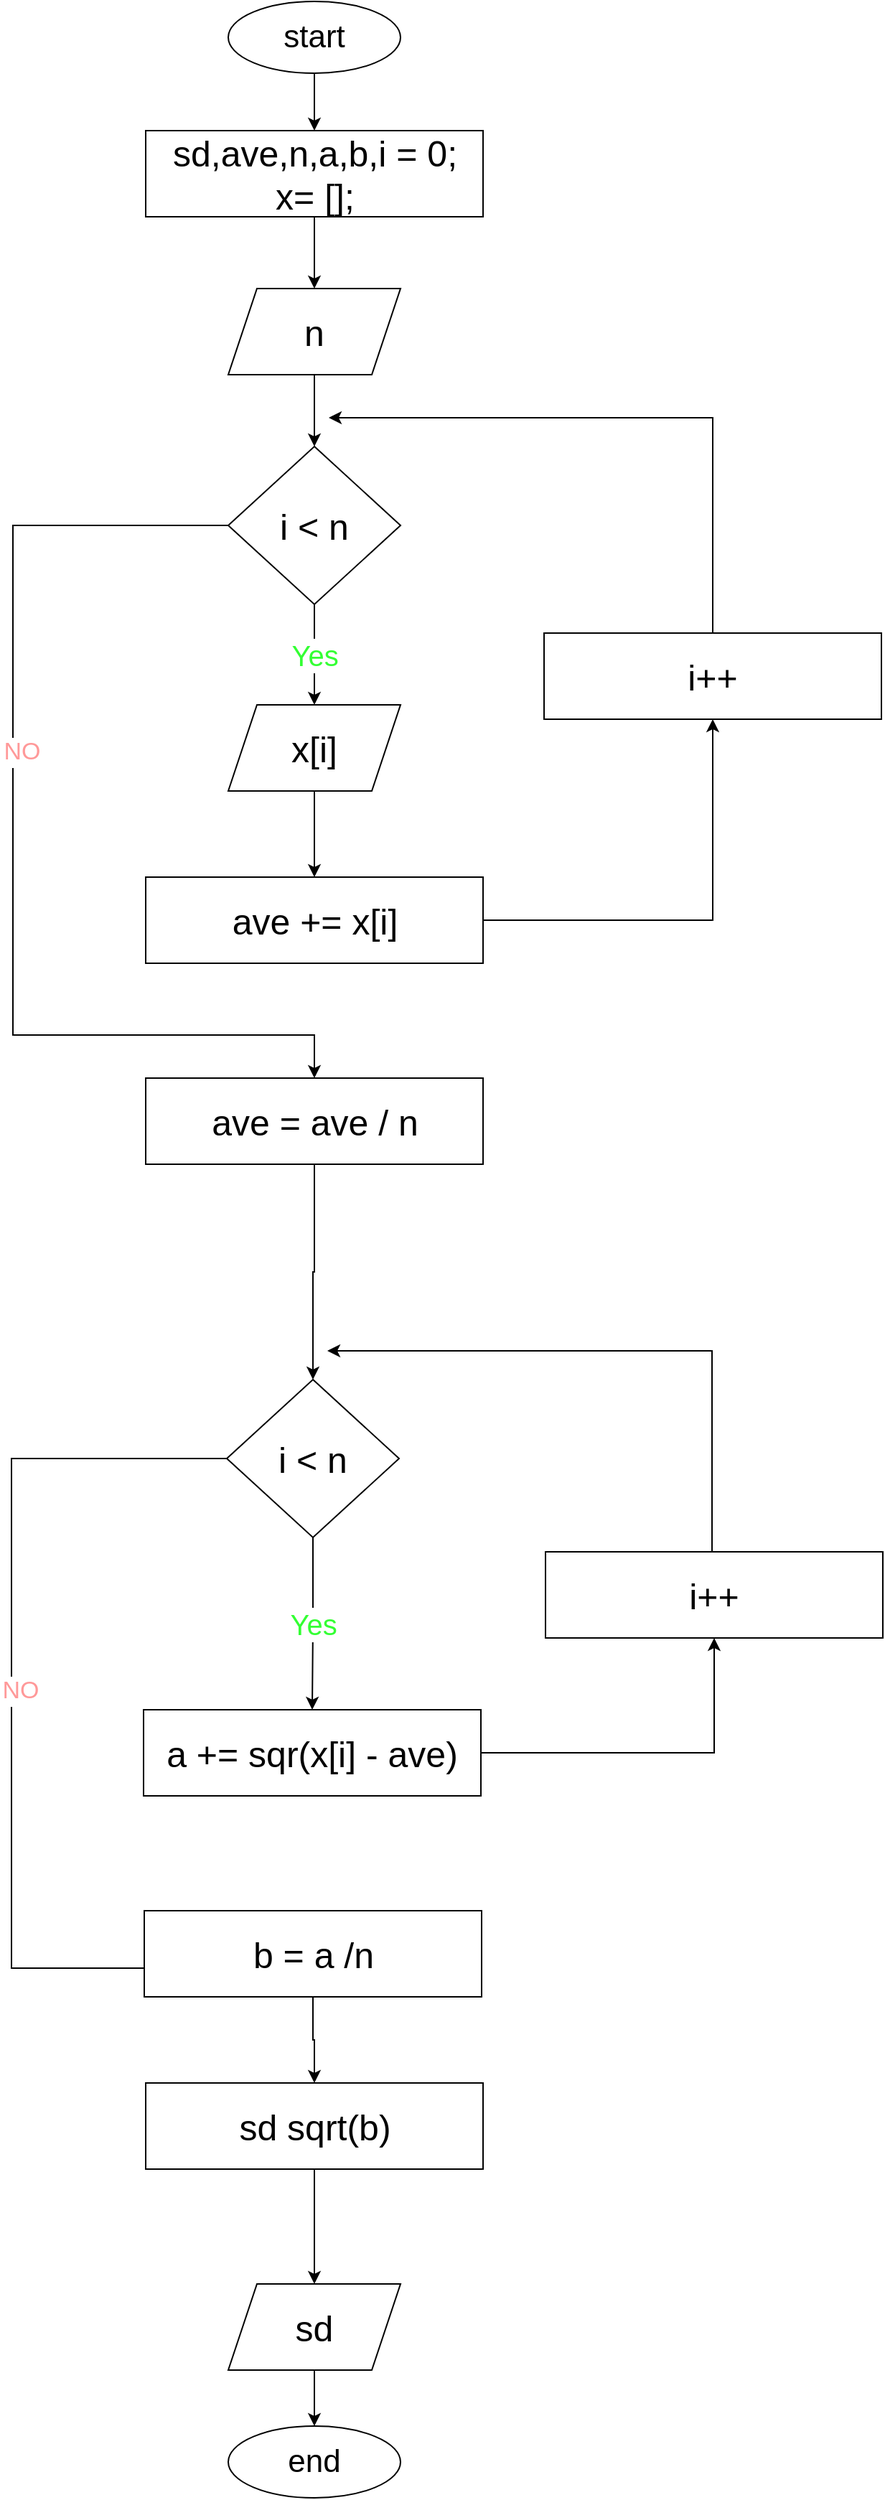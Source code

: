 <mxfile version="22.1.21" type="github">
  <diagram id="C5RBs43oDa-KdzZeNtuy" name="Page-1">
    <mxGraphModel dx="1134" dy="1017" grid="1" gridSize="10" guides="1" tooltips="1" connect="1" arrows="1" fold="1" page="1" pageScale="1" pageWidth="827" pageHeight="1169" math="0" shadow="0">
      <root>
        <mxCell id="WIyWlLk6GJQsqaUBKTNV-0" />
        <mxCell id="WIyWlLk6GJQsqaUBKTNV-1" parent="WIyWlLk6GJQsqaUBKTNV-0" />
        <mxCell id="WPw3JT98hD85s2Mjc7j6-2" value="" style="edgeStyle=orthogonalEdgeStyle;rounded=0;orthogonalLoop=1;jettySize=auto;html=1;" edge="1" parent="WIyWlLk6GJQsqaUBKTNV-1" source="WPw3JT98hD85s2Mjc7j6-0" target="WPw3JT98hD85s2Mjc7j6-1">
          <mxGeometry relative="1" as="geometry" />
        </mxCell>
        <mxCell id="WPw3JT98hD85s2Mjc7j6-0" value="&lt;font style=&quot;font-size: 22px;&quot;&gt;start&lt;/font&gt;" style="ellipse;whiteSpace=wrap;html=1;" vertex="1" parent="WIyWlLk6GJQsqaUBKTNV-1">
          <mxGeometry x="340" y="40" width="120" height="50" as="geometry" />
        </mxCell>
        <mxCell id="WPw3JT98hD85s2Mjc7j6-10" value="" style="edgeStyle=orthogonalEdgeStyle;rounded=0;orthogonalLoop=1;jettySize=auto;html=1;" edge="1" parent="WIyWlLk6GJQsqaUBKTNV-1" source="WPw3JT98hD85s2Mjc7j6-1" target="WPw3JT98hD85s2Mjc7j6-3">
          <mxGeometry relative="1" as="geometry" />
        </mxCell>
        <mxCell id="WPw3JT98hD85s2Mjc7j6-1" value="&lt;font style=&quot;font-size: 25px;&quot;&gt;sd,ave,n,a,b,i = 0;&lt;br&gt;x= [];&lt;/font&gt;" style="rounded=0;whiteSpace=wrap;html=1;" vertex="1" parent="WIyWlLk6GJQsqaUBKTNV-1">
          <mxGeometry x="282.5" y="130" width="235" height="60" as="geometry" />
        </mxCell>
        <mxCell id="WPw3JT98hD85s2Mjc7j6-11" value="" style="edgeStyle=orthogonalEdgeStyle;rounded=0;orthogonalLoop=1;jettySize=auto;html=1;" edge="1" parent="WIyWlLk6GJQsqaUBKTNV-1" source="WPw3JT98hD85s2Mjc7j6-3" target="WPw3JT98hD85s2Mjc7j6-4">
          <mxGeometry relative="1" as="geometry" />
        </mxCell>
        <mxCell id="WPw3JT98hD85s2Mjc7j6-3" value="&lt;font style=&quot;font-size: 25px;&quot;&gt;n&lt;/font&gt;" style="shape=parallelogram;perimeter=parallelogramPerimeter;whiteSpace=wrap;html=1;fixedSize=1;" vertex="1" parent="WIyWlLk6GJQsqaUBKTNV-1">
          <mxGeometry x="340" y="240" width="120" height="60" as="geometry" />
        </mxCell>
        <mxCell id="WPw3JT98hD85s2Mjc7j6-12" value="&lt;font color=&quot;#33ff33&quot; style=&quot;font-size: 20px;&quot;&gt;Yes&lt;/font&gt;" style="edgeStyle=orthogonalEdgeStyle;rounded=0;orthogonalLoop=1;jettySize=auto;html=1;" edge="1" parent="WIyWlLk6GJQsqaUBKTNV-1" source="WPw3JT98hD85s2Mjc7j6-4" target="WPw3JT98hD85s2Mjc7j6-5">
          <mxGeometry relative="1" as="geometry" />
        </mxCell>
        <mxCell id="WPw3JT98hD85s2Mjc7j6-18" style="edgeStyle=orthogonalEdgeStyle;rounded=0;orthogonalLoop=1;jettySize=auto;html=1;entryX=0.5;entryY=0;entryDx=0;entryDy=0;exitX=0;exitY=0.5;exitDx=0;exitDy=0;" edge="1" parent="WIyWlLk6GJQsqaUBKTNV-1" source="WPw3JT98hD85s2Mjc7j6-4" target="WPw3JT98hD85s2Mjc7j6-9">
          <mxGeometry relative="1" as="geometry">
            <mxPoint x="190.0" y="377.94" as="sourcePoint" />
            <mxPoint x="235.82" y="742.07" as="targetPoint" />
            <Array as="points">
              <mxPoint x="190" y="405" />
              <mxPoint x="190" y="760" />
            </Array>
          </mxGeometry>
        </mxCell>
        <mxCell id="WPw3JT98hD85s2Mjc7j6-19" value="&lt;font color=&quot;#ff9999&quot; style=&quot;font-size: 17px;&quot;&gt;NO&lt;/font&gt;" style="edgeLabel;html=1;align=center;verticalAlign=middle;resizable=0;points=[];" vertex="1" connectable="0" parent="WPw3JT98hD85s2Mjc7j6-18">
          <mxGeometry x="-0.171" y="6" relative="1" as="geometry">
            <mxPoint y="-1" as="offset" />
          </mxGeometry>
        </mxCell>
        <mxCell id="WPw3JT98hD85s2Mjc7j6-4" value="&lt;font style=&quot;font-size: 25px;&quot;&gt;i &amp;lt; n&lt;/font&gt;" style="rhombus;whiteSpace=wrap;html=1;" vertex="1" parent="WIyWlLk6GJQsqaUBKTNV-1">
          <mxGeometry x="340" y="350" width="120" height="110" as="geometry" />
        </mxCell>
        <mxCell id="WPw3JT98hD85s2Mjc7j6-13" value="" style="edgeStyle=orthogonalEdgeStyle;rounded=0;orthogonalLoop=1;jettySize=auto;html=1;entryX=0.5;entryY=0;entryDx=0;entryDy=0;" edge="1" parent="WIyWlLk6GJQsqaUBKTNV-1" source="WPw3JT98hD85s2Mjc7j6-5" target="WPw3JT98hD85s2Mjc7j6-7">
          <mxGeometry relative="1" as="geometry">
            <mxPoint x="400" y="630" as="targetPoint" />
          </mxGeometry>
        </mxCell>
        <mxCell id="WPw3JT98hD85s2Mjc7j6-5" value="&lt;font style=&quot;font-size: 25px;&quot;&gt;x[i]&lt;/font&gt;" style="shape=parallelogram;perimeter=parallelogramPerimeter;whiteSpace=wrap;html=1;fixedSize=1;" vertex="1" parent="WIyWlLk6GJQsqaUBKTNV-1">
          <mxGeometry x="340" y="530" width="120" height="60" as="geometry" />
        </mxCell>
        <mxCell id="WPw3JT98hD85s2Mjc7j6-14" value="" style="edgeStyle=orthogonalEdgeStyle;rounded=0;orthogonalLoop=1;jettySize=auto;html=1;entryX=0.5;entryY=1;entryDx=0;entryDy=0;" edge="1" parent="WIyWlLk6GJQsqaUBKTNV-1" source="WPw3JT98hD85s2Mjc7j6-7" target="WPw3JT98hD85s2Mjc7j6-8">
          <mxGeometry relative="1" as="geometry" />
        </mxCell>
        <mxCell id="WPw3JT98hD85s2Mjc7j6-7" value="&lt;span style=&quot;font-size: 25px;&quot;&gt;ave += x[i]&lt;/span&gt;" style="rounded=0;whiteSpace=wrap;html=1;" vertex="1" parent="WIyWlLk6GJQsqaUBKTNV-1">
          <mxGeometry x="282.5" y="650" width="235" height="60" as="geometry" />
        </mxCell>
        <mxCell id="WPw3JT98hD85s2Mjc7j6-15" style="edgeStyle=orthogonalEdgeStyle;rounded=0;orthogonalLoop=1;jettySize=auto;html=1;" edge="1" parent="WIyWlLk6GJQsqaUBKTNV-1" source="WPw3JT98hD85s2Mjc7j6-8">
          <mxGeometry relative="1" as="geometry">
            <mxPoint x="410" y="330" as="targetPoint" />
            <Array as="points">
              <mxPoint x="678" y="330" />
            </Array>
          </mxGeometry>
        </mxCell>
        <mxCell id="WPw3JT98hD85s2Mjc7j6-8" value="&lt;span style=&quot;font-size: 25px;&quot;&gt;i++&lt;/span&gt;" style="rounded=0;whiteSpace=wrap;html=1;" vertex="1" parent="WIyWlLk6GJQsqaUBKTNV-1">
          <mxGeometry x="560" y="480" width="235" height="60" as="geometry" />
        </mxCell>
        <mxCell id="WPw3JT98hD85s2Mjc7j6-31" style="edgeStyle=orthogonalEdgeStyle;rounded=0;orthogonalLoop=1;jettySize=auto;html=1;entryX=0.5;entryY=0;entryDx=0;entryDy=0;exitX=0.5;exitY=1;exitDx=0;exitDy=0;" edge="1" parent="WIyWlLk6GJQsqaUBKTNV-1" source="WPw3JT98hD85s2Mjc7j6-9" target="WPw3JT98hD85s2Mjc7j6-23">
          <mxGeometry relative="1" as="geometry">
            <mxPoint x="367.571" y="860" as="sourcePoint" />
          </mxGeometry>
        </mxCell>
        <mxCell id="WPw3JT98hD85s2Mjc7j6-9" value="&lt;span style=&quot;font-size: 25px;&quot;&gt;ave = ave / n&lt;/span&gt;" style="rounded=0;whiteSpace=wrap;html=1;" vertex="1" parent="WIyWlLk6GJQsqaUBKTNV-1">
          <mxGeometry x="282.5" y="790" width="235" height="60" as="geometry" />
        </mxCell>
        <mxCell id="WPw3JT98hD85s2Mjc7j6-20" value="&lt;font color=&quot;#33ff33&quot; style=&quot;font-size: 20px;&quot;&gt;Yes&lt;/font&gt;" style="edgeStyle=orthogonalEdgeStyle;rounded=0;orthogonalLoop=1;jettySize=auto;html=1;entryX=0.5;entryY=0;entryDx=0;entryDy=0;" edge="1" source="WPw3JT98hD85s2Mjc7j6-23" target="WPw3JT98hD85s2Mjc7j6-27" parent="WIyWlLk6GJQsqaUBKTNV-1">
          <mxGeometry relative="1" as="geometry">
            <mxPoint x="399.0" y="1180" as="targetPoint" />
          </mxGeometry>
        </mxCell>
        <mxCell id="WPw3JT98hD85s2Mjc7j6-21" style="edgeStyle=orthogonalEdgeStyle;rounded=0;orthogonalLoop=1;jettySize=auto;html=1;entryX=0.5;entryY=0;entryDx=0;entryDy=0;exitX=0;exitY=0.5;exitDx=0;exitDy=0;" edge="1" source="WPw3JT98hD85s2Mjc7j6-23" target="WPw3JT98hD85s2Mjc7j6-30" parent="WIyWlLk6GJQsqaUBKTNV-1">
          <mxGeometry relative="1" as="geometry">
            <mxPoint x="189.0" y="1027.94" as="sourcePoint" />
            <mxPoint x="234.82" y="1392.07" as="targetPoint" />
            <Array as="points">
              <mxPoint x="189" y="1055" />
              <mxPoint x="189" y="1410" />
            </Array>
          </mxGeometry>
        </mxCell>
        <mxCell id="WPw3JT98hD85s2Mjc7j6-22" value="&lt;font color=&quot;#ff9999&quot; style=&quot;font-size: 17px;&quot;&gt;NO&lt;/font&gt;" style="edgeLabel;html=1;align=center;verticalAlign=middle;resizable=0;points=[];" vertex="1" connectable="0" parent="WPw3JT98hD85s2Mjc7j6-21">
          <mxGeometry x="-0.171" y="6" relative="1" as="geometry">
            <mxPoint y="-1" as="offset" />
          </mxGeometry>
        </mxCell>
        <mxCell id="WPw3JT98hD85s2Mjc7j6-23" value="&lt;font style=&quot;font-size: 25px;&quot;&gt;i &amp;lt; n&lt;/font&gt;" style="rhombus;whiteSpace=wrap;html=1;" vertex="1" parent="WIyWlLk6GJQsqaUBKTNV-1">
          <mxGeometry x="339" y="1000" width="120" height="110" as="geometry" />
        </mxCell>
        <mxCell id="WPw3JT98hD85s2Mjc7j6-26" value="" style="edgeStyle=orthogonalEdgeStyle;rounded=0;orthogonalLoop=1;jettySize=auto;html=1;entryX=0.5;entryY=1;entryDx=0;entryDy=0;" edge="1" source="WPw3JT98hD85s2Mjc7j6-27" target="WPw3JT98hD85s2Mjc7j6-29" parent="WIyWlLk6GJQsqaUBKTNV-1">
          <mxGeometry relative="1" as="geometry" />
        </mxCell>
        <mxCell id="WPw3JT98hD85s2Mjc7j6-27" value="&lt;span style=&quot;font-size: 25px;&quot;&gt;a += sqr(x[i] - ave)&lt;/span&gt;" style="rounded=0;whiteSpace=wrap;html=1;" vertex="1" parent="WIyWlLk6GJQsqaUBKTNV-1">
          <mxGeometry x="281" y="1230" width="235" height="60" as="geometry" />
        </mxCell>
        <mxCell id="WPw3JT98hD85s2Mjc7j6-28" style="edgeStyle=orthogonalEdgeStyle;rounded=0;orthogonalLoop=1;jettySize=auto;html=1;" edge="1" source="WPw3JT98hD85s2Mjc7j6-29" parent="WIyWlLk6GJQsqaUBKTNV-1">
          <mxGeometry relative="1" as="geometry">
            <mxPoint x="409" y="980" as="targetPoint" />
            <Array as="points">
              <mxPoint x="677" y="980" />
            </Array>
          </mxGeometry>
        </mxCell>
        <mxCell id="WPw3JT98hD85s2Mjc7j6-29" value="&lt;span style=&quot;font-size: 25px;&quot;&gt;i++&lt;/span&gt;" style="rounded=0;whiteSpace=wrap;html=1;" vertex="1" parent="WIyWlLk6GJQsqaUBKTNV-1">
          <mxGeometry x="561" y="1120" width="235" height="60" as="geometry" />
        </mxCell>
        <mxCell id="WPw3JT98hD85s2Mjc7j6-35" value="" style="edgeStyle=orthogonalEdgeStyle;rounded=0;orthogonalLoop=1;jettySize=auto;html=1;" edge="1" parent="WIyWlLk6GJQsqaUBKTNV-1" source="WPw3JT98hD85s2Mjc7j6-30" target="WPw3JT98hD85s2Mjc7j6-32">
          <mxGeometry relative="1" as="geometry" />
        </mxCell>
        <mxCell id="WPw3JT98hD85s2Mjc7j6-30" value="&lt;span style=&quot;font-size: 25px;&quot;&gt;b = a /n&lt;/span&gt;" style="rounded=0;whiteSpace=wrap;html=1;" vertex="1" parent="WIyWlLk6GJQsqaUBKTNV-1">
          <mxGeometry x="281.5" y="1370" width="235" height="60" as="geometry" />
        </mxCell>
        <mxCell id="WPw3JT98hD85s2Mjc7j6-36" value="" style="edgeStyle=orthogonalEdgeStyle;rounded=0;orthogonalLoop=1;jettySize=auto;html=1;" edge="1" parent="WIyWlLk6GJQsqaUBKTNV-1" source="WPw3JT98hD85s2Mjc7j6-32" target="WPw3JT98hD85s2Mjc7j6-34">
          <mxGeometry relative="1" as="geometry" />
        </mxCell>
        <mxCell id="WPw3JT98hD85s2Mjc7j6-32" value="&lt;span style=&quot;font-size: 25px;&quot;&gt;sd sqrt(b)&lt;/span&gt;" style="rounded=0;whiteSpace=wrap;html=1;" vertex="1" parent="WIyWlLk6GJQsqaUBKTNV-1">
          <mxGeometry x="282.5" y="1490" width="235" height="60" as="geometry" />
        </mxCell>
        <mxCell id="WPw3JT98hD85s2Mjc7j6-38" value="" style="edgeStyle=orthogonalEdgeStyle;rounded=0;orthogonalLoop=1;jettySize=auto;html=1;" edge="1" parent="WIyWlLk6GJQsqaUBKTNV-1" source="WPw3JT98hD85s2Mjc7j6-34" target="WPw3JT98hD85s2Mjc7j6-37">
          <mxGeometry relative="1" as="geometry" />
        </mxCell>
        <mxCell id="WPw3JT98hD85s2Mjc7j6-34" value="&lt;font style=&quot;font-size: 25px;&quot;&gt;sd&lt;/font&gt;" style="shape=parallelogram;perimeter=parallelogramPerimeter;whiteSpace=wrap;html=1;fixedSize=1;" vertex="1" parent="WIyWlLk6GJQsqaUBKTNV-1">
          <mxGeometry x="340" y="1630" width="120" height="60" as="geometry" />
        </mxCell>
        <mxCell id="WPw3JT98hD85s2Mjc7j6-37" value="&lt;span style=&quot;font-size: 22px;&quot;&gt;end&lt;/span&gt;" style="ellipse;whiteSpace=wrap;html=1;" vertex="1" parent="WIyWlLk6GJQsqaUBKTNV-1">
          <mxGeometry x="340" y="1729" width="120" height="50" as="geometry" />
        </mxCell>
      </root>
    </mxGraphModel>
  </diagram>
</mxfile>

